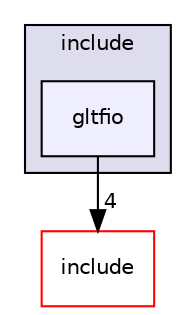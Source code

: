 digraph "/mnt/c/Users/Brett/Downloads/filament-main/libs/gltfio/include/gltfio" {
  bgcolor=transparent;
  compound=true
  node [ fontsize="10", fontname="Helvetica"];
  edge [ labelfontsize="10", labelfontname="Helvetica"];
  subgraph clusterdir_e10a364b4f0f1b62628fb28bd5e1827f {
    graph [ bgcolor="#ddddee", pencolor="black", label="include" fontname="Helvetica", fontsize="10", URL="dir_e10a364b4f0f1b62628fb28bd5e1827f.html"]
  dir_ee9082ca332d0b9986589862f10a8674 [shape=box, label="gltfio", style="filled", fillcolor="#eeeeff", pencolor="black", URL="dir_ee9082ca332d0b9986589862f10a8674.html"];
  }
  dir_d4b795e252646cd117f7840c9c1c1acb [shape=box label="include" color="red" URL="dir_d4b795e252646cd117f7840c9c1c1acb.html"];
  dir_ee9082ca332d0b9986589862f10a8674->dir_d4b795e252646cd117f7840c9c1c1acb [headlabel="4", labeldistance=1.5 headhref="dir_000022_000006.html"];
}
